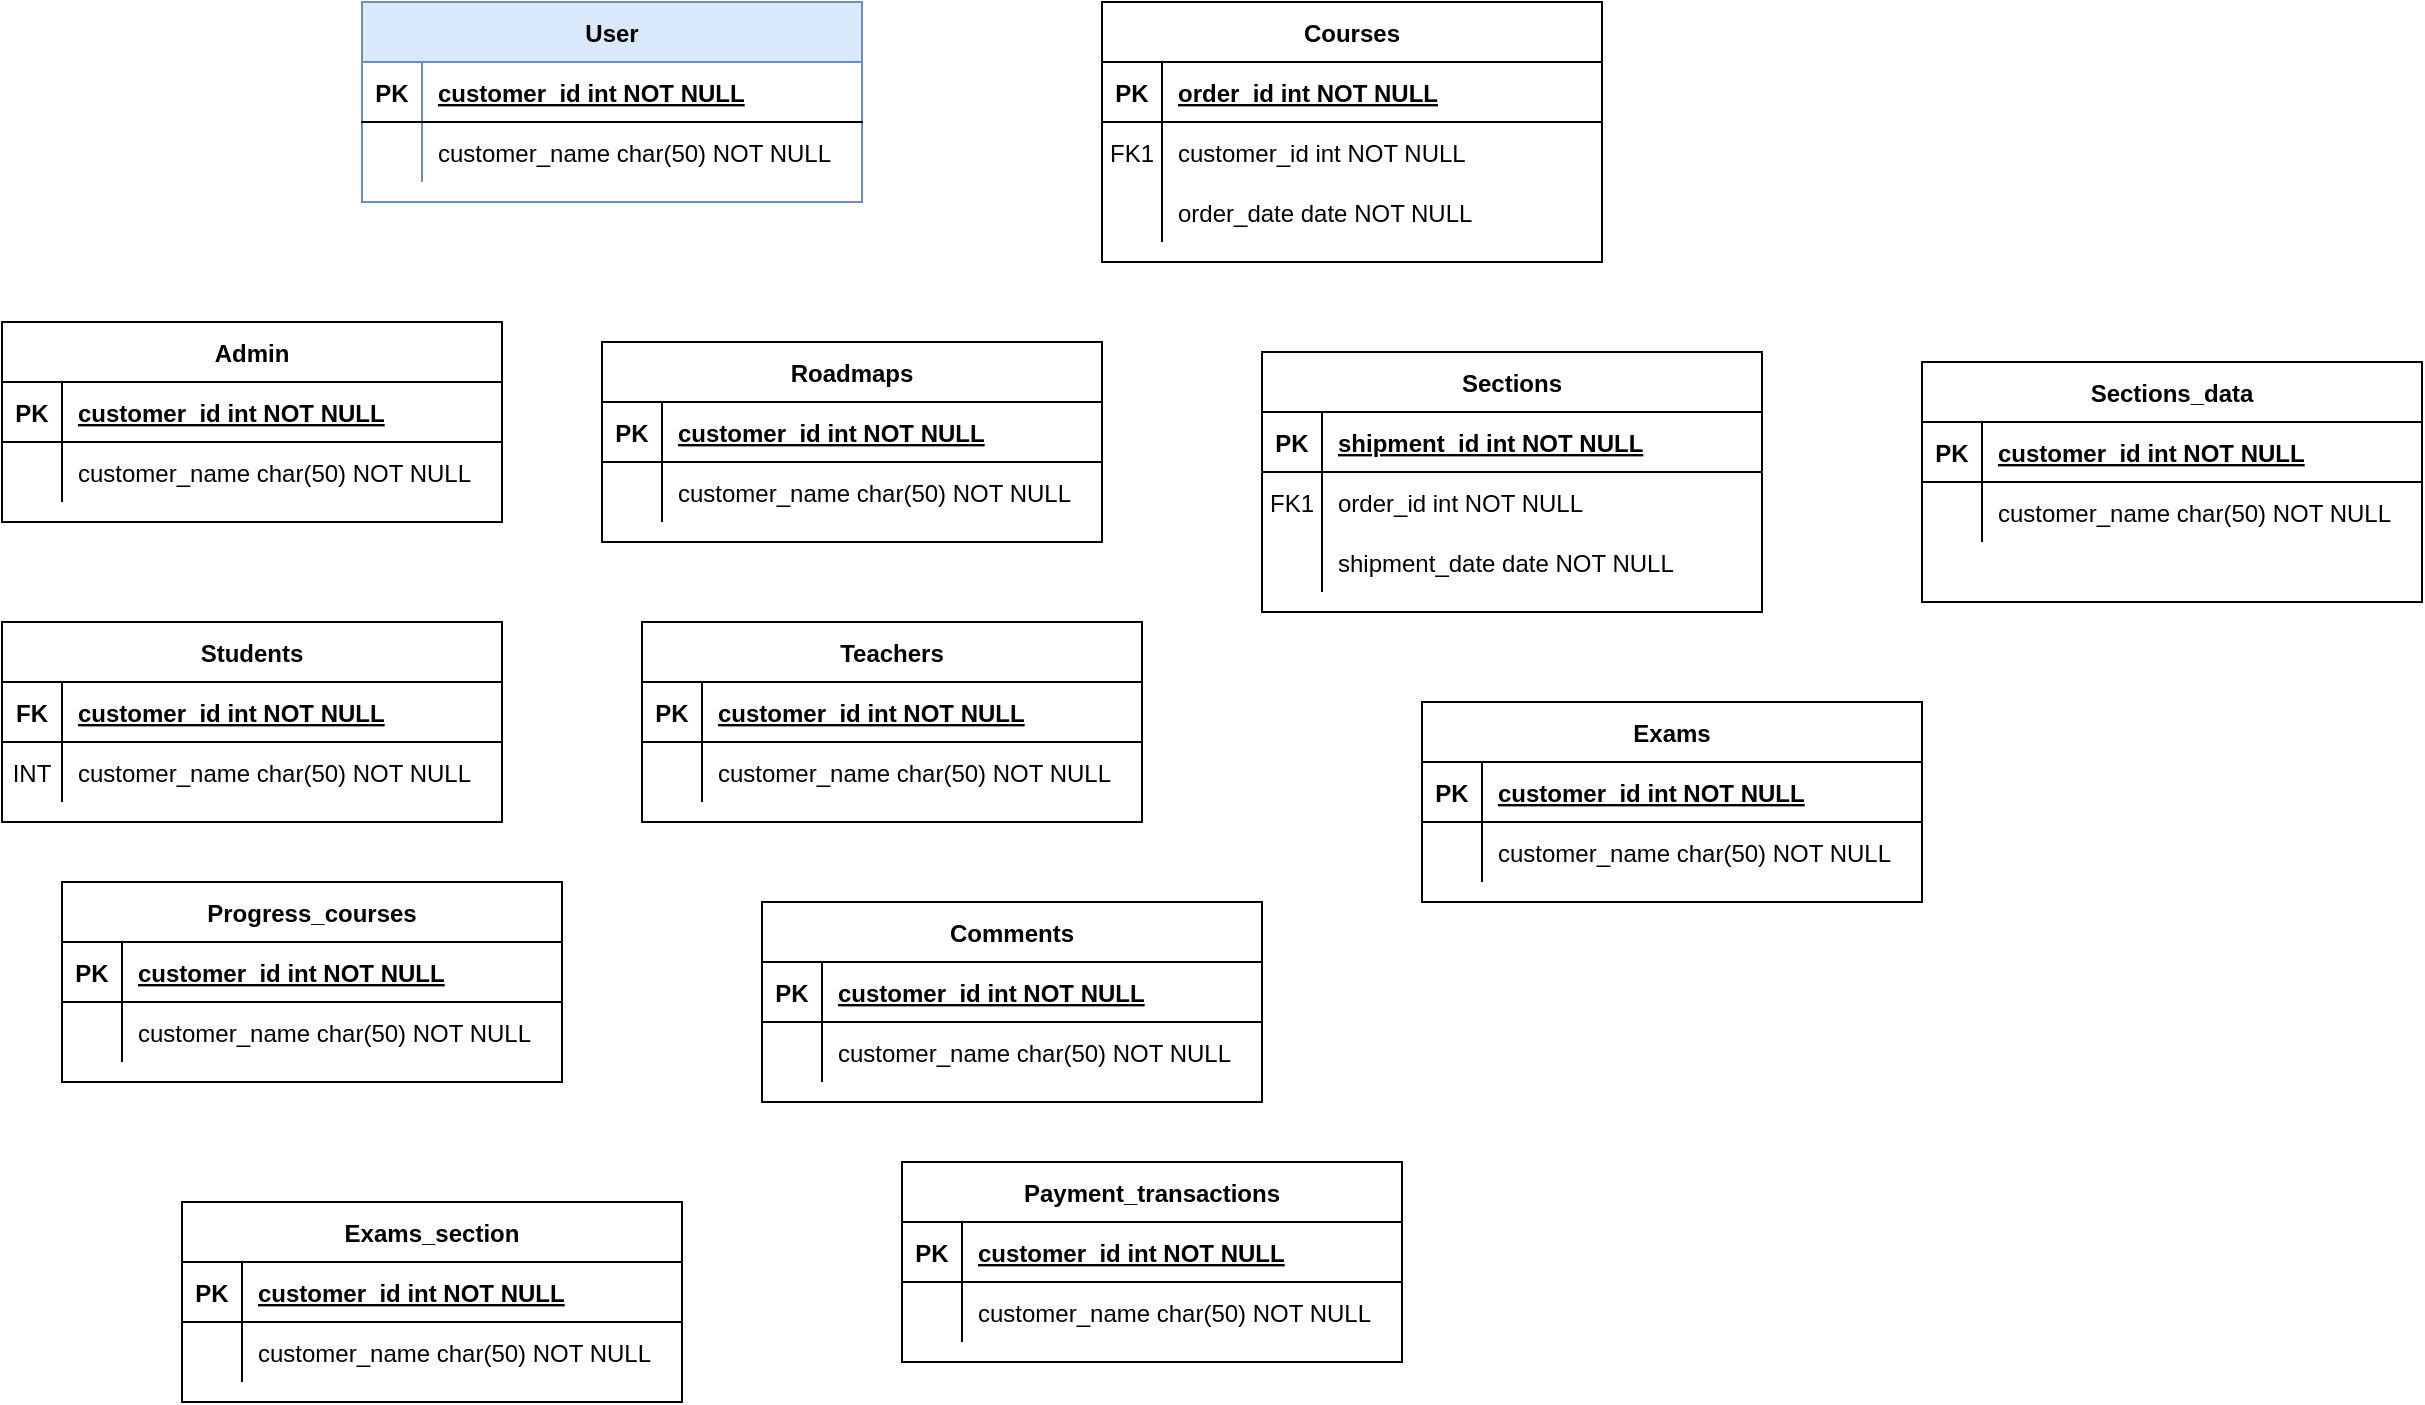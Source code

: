 <mxfile version="15.2.7" type="device"><diagram id="R2lEEEUBdFMjLlhIrx00" name="Page-1"><mxGraphModel dx="2035" dy="678" grid="1" gridSize="10" guides="1" tooltips="1" connect="1" arrows="1" fold="1" page="1" pageScale="1" pageWidth="850" pageHeight="1100" math="0" shadow="0" extFonts="Permanent Marker^https://fonts.googleapis.com/css?family=Permanent+Marker"><root><mxCell id="0"/><mxCell id="1" parent="0"/><mxCell id="C-vyLk0tnHw3VtMMgP7b-2" value="Courses" style="shape=table;startSize=30;container=1;collapsible=1;childLayout=tableLayout;fixedRows=1;rowLines=0;fontStyle=1;align=center;resizeLast=1;" parent="1" vertex="1"><mxGeometry x="320" y="110" width="250" height="130" as="geometry"/></mxCell><mxCell id="C-vyLk0tnHw3VtMMgP7b-3" value="" style="shape=partialRectangle;collapsible=0;dropTarget=0;pointerEvents=0;fillColor=none;points=[[0,0.5],[1,0.5]];portConstraint=eastwest;top=0;left=0;right=0;bottom=1;" parent="C-vyLk0tnHw3VtMMgP7b-2" vertex="1"><mxGeometry y="30" width="250" height="30" as="geometry"/></mxCell><mxCell id="C-vyLk0tnHw3VtMMgP7b-4" value="PK" style="shape=partialRectangle;overflow=hidden;connectable=0;fillColor=none;top=0;left=0;bottom=0;right=0;fontStyle=1;" parent="C-vyLk0tnHw3VtMMgP7b-3" vertex="1"><mxGeometry width="30" height="30" as="geometry"/></mxCell><mxCell id="C-vyLk0tnHw3VtMMgP7b-5" value="order_id int NOT NULL " style="shape=partialRectangle;overflow=hidden;connectable=0;fillColor=none;top=0;left=0;bottom=0;right=0;align=left;spacingLeft=6;fontStyle=5;" parent="C-vyLk0tnHw3VtMMgP7b-3" vertex="1"><mxGeometry x="30" width="220" height="30" as="geometry"/></mxCell><mxCell id="C-vyLk0tnHw3VtMMgP7b-6" value="" style="shape=partialRectangle;collapsible=0;dropTarget=0;pointerEvents=0;fillColor=none;points=[[0,0.5],[1,0.5]];portConstraint=eastwest;top=0;left=0;right=0;bottom=0;" parent="C-vyLk0tnHw3VtMMgP7b-2" vertex="1"><mxGeometry y="60" width="250" height="30" as="geometry"/></mxCell><mxCell id="C-vyLk0tnHw3VtMMgP7b-7" value="FK1" style="shape=partialRectangle;overflow=hidden;connectable=0;fillColor=none;top=0;left=0;bottom=0;right=0;" parent="C-vyLk0tnHw3VtMMgP7b-6" vertex="1"><mxGeometry width="30" height="30" as="geometry"/></mxCell><mxCell id="C-vyLk0tnHw3VtMMgP7b-8" value="customer_id int NOT NULL" style="shape=partialRectangle;overflow=hidden;connectable=0;fillColor=none;top=0;left=0;bottom=0;right=0;align=left;spacingLeft=6;" parent="C-vyLk0tnHw3VtMMgP7b-6" vertex="1"><mxGeometry x="30" width="220" height="30" as="geometry"/></mxCell><mxCell id="C-vyLk0tnHw3VtMMgP7b-9" value="" style="shape=partialRectangle;collapsible=0;dropTarget=0;pointerEvents=0;fillColor=none;points=[[0,0.5],[1,0.5]];portConstraint=eastwest;top=0;left=0;right=0;bottom=0;" parent="C-vyLk0tnHw3VtMMgP7b-2" vertex="1"><mxGeometry y="90" width="250" height="30" as="geometry"/></mxCell><mxCell id="C-vyLk0tnHw3VtMMgP7b-10" value="" style="shape=partialRectangle;overflow=hidden;connectable=0;fillColor=none;top=0;left=0;bottom=0;right=0;" parent="C-vyLk0tnHw3VtMMgP7b-9" vertex="1"><mxGeometry width="30" height="30" as="geometry"/></mxCell><mxCell id="C-vyLk0tnHw3VtMMgP7b-11" value="order_date date NOT NULL" style="shape=partialRectangle;overflow=hidden;connectable=0;fillColor=none;top=0;left=0;bottom=0;right=0;align=left;spacingLeft=6;" parent="C-vyLk0tnHw3VtMMgP7b-9" vertex="1"><mxGeometry x="30" width="220" height="30" as="geometry"/></mxCell><mxCell id="C-vyLk0tnHw3VtMMgP7b-13" value="Sections" style="shape=table;startSize=30;container=1;collapsible=1;childLayout=tableLayout;fixedRows=1;rowLines=0;fontStyle=1;align=center;resizeLast=1;" parent="1" vertex="1"><mxGeometry x="400" y="285" width="250" height="130" as="geometry"/></mxCell><mxCell id="C-vyLk0tnHw3VtMMgP7b-14" value="" style="shape=partialRectangle;collapsible=0;dropTarget=0;pointerEvents=0;fillColor=none;points=[[0,0.5],[1,0.5]];portConstraint=eastwest;top=0;left=0;right=0;bottom=1;" parent="C-vyLk0tnHw3VtMMgP7b-13" vertex="1"><mxGeometry y="30" width="250" height="30" as="geometry"/></mxCell><mxCell id="C-vyLk0tnHw3VtMMgP7b-15" value="PK" style="shape=partialRectangle;overflow=hidden;connectable=0;fillColor=none;top=0;left=0;bottom=0;right=0;fontStyle=1;" parent="C-vyLk0tnHw3VtMMgP7b-14" vertex="1"><mxGeometry width="30" height="30" as="geometry"/></mxCell><mxCell id="C-vyLk0tnHw3VtMMgP7b-16" value="shipment_id int NOT NULL " style="shape=partialRectangle;overflow=hidden;connectable=0;fillColor=none;top=0;left=0;bottom=0;right=0;align=left;spacingLeft=6;fontStyle=5;" parent="C-vyLk0tnHw3VtMMgP7b-14" vertex="1"><mxGeometry x="30" width="220" height="30" as="geometry"/></mxCell><mxCell id="C-vyLk0tnHw3VtMMgP7b-17" value="" style="shape=partialRectangle;collapsible=0;dropTarget=0;pointerEvents=0;fillColor=none;points=[[0,0.5],[1,0.5]];portConstraint=eastwest;top=0;left=0;right=0;bottom=0;" parent="C-vyLk0tnHw3VtMMgP7b-13" vertex="1"><mxGeometry y="60" width="250" height="30" as="geometry"/></mxCell><mxCell id="C-vyLk0tnHw3VtMMgP7b-18" value="FK1" style="shape=partialRectangle;overflow=hidden;connectable=0;fillColor=none;top=0;left=0;bottom=0;right=0;" parent="C-vyLk0tnHw3VtMMgP7b-17" vertex="1"><mxGeometry width="30" height="30" as="geometry"/></mxCell><mxCell id="C-vyLk0tnHw3VtMMgP7b-19" value="order_id int NOT NULL" style="shape=partialRectangle;overflow=hidden;connectable=0;fillColor=none;top=0;left=0;bottom=0;right=0;align=left;spacingLeft=6;" parent="C-vyLk0tnHw3VtMMgP7b-17" vertex="1"><mxGeometry x="30" width="220" height="30" as="geometry"/></mxCell><mxCell id="C-vyLk0tnHw3VtMMgP7b-20" value="" style="shape=partialRectangle;collapsible=0;dropTarget=0;pointerEvents=0;fillColor=none;points=[[0,0.5],[1,0.5]];portConstraint=eastwest;top=0;left=0;right=0;bottom=0;" parent="C-vyLk0tnHw3VtMMgP7b-13" vertex="1"><mxGeometry y="90" width="250" height="30" as="geometry"/></mxCell><mxCell id="C-vyLk0tnHw3VtMMgP7b-21" value="" style="shape=partialRectangle;overflow=hidden;connectable=0;fillColor=none;top=0;left=0;bottom=0;right=0;" parent="C-vyLk0tnHw3VtMMgP7b-20" vertex="1"><mxGeometry width="30" height="30" as="geometry"/></mxCell><mxCell id="C-vyLk0tnHw3VtMMgP7b-22" value="shipment_date date NOT NULL" style="shape=partialRectangle;overflow=hidden;connectable=0;fillColor=none;top=0;left=0;bottom=0;right=0;align=left;spacingLeft=6;" parent="C-vyLk0tnHw3VtMMgP7b-20" vertex="1"><mxGeometry x="30" width="220" height="30" as="geometry"/></mxCell><mxCell id="C-vyLk0tnHw3VtMMgP7b-23" value="User" style="shape=table;startSize=30;container=1;collapsible=1;childLayout=tableLayout;fixedRows=1;rowLines=0;fontStyle=1;align=center;resizeLast=1;fillColor=#dae8fc;strokeColor=#6c8ebf;" parent="1" vertex="1"><mxGeometry x="-50" y="110" width="250" height="100" as="geometry"/></mxCell><mxCell id="C-vyLk0tnHw3VtMMgP7b-24" value="" style="shape=partialRectangle;collapsible=0;dropTarget=0;pointerEvents=0;fillColor=none;points=[[0,0.5],[1,0.5]];portConstraint=eastwest;top=0;left=0;right=0;bottom=1;" parent="C-vyLk0tnHw3VtMMgP7b-23" vertex="1"><mxGeometry y="30" width="250" height="30" as="geometry"/></mxCell><mxCell id="C-vyLk0tnHw3VtMMgP7b-25" value="PK" style="shape=partialRectangle;overflow=hidden;connectable=0;fillColor=none;top=0;left=0;bottom=0;right=0;fontStyle=1;" parent="C-vyLk0tnHw3VtMMgP7b-24" vertex="1"><mxGeometry width="30" height="30" as="geometry"/></mxCell><mxCell id="C-vyLk0tnHw3VtMMgP7b-26" value="customer_id int NOT NULL " style="shape=partialRectangle;overflow=hidden;connectable=0;fillColor=none;top=0;left=0;bottom=0;right=0;align=left;spacingLeft=6;fontStyle=5;" parent="C-vyLk0tnHw3VtMMgP7b-24" vertex="1"><mxGeometry x="30" width="220" height="30" as="geometry"/></mxCell><mxCell id="C-vyLk0tnHw3VtMMgP7b-27" value="" style="shape=partialRectangle;collapsible=0;dropTarget=0;pointerEvents=0;fillColor=none;points=[[0,0.5],[1,0.5]];portConstraint=eastwest;top=0;left=0;right=0;bottom=0;" parent="C-vyLk0tnHw3VtMMgP7b-23" vertex="1"><mxGeometry y="60" width="250" height="30" as="geometry"/></mxCell><mxCell id="C-vyLk0tnHw3VtMMgP7b-28" value="" style="shape=partialRectangle;overflow=hidden;connectable=0;fillColor=none;top=0;left=0;bottom=0;right=0;" parent="C-vyLk0tnHw3VtMMgP7b-27" vertex="1"><mxGeometry width="30" height="30" as="geometry"/></mxCell><mxCell id="C-vyLk0tnHw3VtMMgP7b-29" value="customer_name char(50) NOT NULL" style="shape=partialRectangle;overflow=hidden;connectable=0;fillColor=none;top=0;left=0;bottom=0;right=0;align=left;spacingLeft=6;" parent="C-vyLk0tnHw3VtMMgP7b-27" vertex="1"><mxGeometry x="30" width="220" height="30" as="geometry"/></mxCell><mxCell id="aEGnWG9A43mm6yWVHB9--2" value="Students" style="shape=table;startSize=30;container=1;collapsible=1;childLayout=tableLayout;fixedRows=1;rowLines=0;fontStyle=1;align=center;resizeLast=1;" vertex="1" parent="1"><mxGeometry x="-230" y="420" width="250" height="100" as="geometry"/></mxCell><mxCell id="aEGnWG9A43mm6yWVHB9--3" value="" style="shape=partialRectangle;collapsible=0;dropTarget=0;pointerEvents=0;fillColor=none;points=[[0,0.5],[1,0.5]];portConstraint=eastwest;top=0;left=0;right=0;bottom=1;" vertex="1" parent="aEGnWG9A43mm6yWVHB9--2"><mxGeometry y="30" width="250" height="30" as="geometry"/></mxCell><mxCell id="aEGnWG9A43mm6yWVHB9--4" value="FK" style="shape=partialRectangle;overflow=hidden;connectable=0;fillColor=none;top=0;left=0;bottom=0;right=0;fontStyle=1;" vertex="1" parent="aEGnWG9A43mm6yWVHB9--3"><mxGeometry width="30" height="30" as="geometry"/></mxCell><mxCell id="aEGnWG9A43mm6yWVHB9--5" value="customer_id int NOT NULL " style="shape=partialRectangle;overflow=hidden;connectable=0;fillColor=none;top=0;left=0;bottom=0;right=0;align=left;spacingLeft=6;fontStyle=5;" vertex="1" parent="aEGnWG9A43mm6yWVHB9--3"><mxGeometry x="30" width="220" height="30" as="geometry"/></mxCell><mxCell id="aEGnWG9A43mm6yWVHB9--6" value="" style="shape=partialRectangle;collapsible=0;dropTarget=0;pointerEvents=0;fillColor=none;points=[[0,0.5],[1,0.5]];portConstraint=eastwest;top=0;left=0;right=0;bottom=0;" vertex="1" parent="aEGnWG9A43mm6yWVHB9--2"><mxGeometry y="60" width="250" height="30" as="geometry"/></mxCell><mxCell id="aEGnWG9A43mm6yWVHB9--7" value="INT" style="shape=partialRectangle;overflow=hidden;connectable=0;fillColor=none;top=0;left=0;bottom=0;right=0;" vertex="1" parent="aEGnWG9A43mm6yWVHB9--6"><mxGeometry width="30" height="30" as="geometry"/></mxCell><mxCell id="aEGnWG9A43mm6yWVHB9--8" value="customer_name char(50) NOT NULL" style="shape=partialRectangle;overflow=hidden;connectable=0;fillColor=none;top=0;left=0;bottom=0;right=0;align=left;spacingLeft=6;" vertex="1" parent="aEGnWG9A43mm6yWVHB9--6"><mxGeometry x="30" width="220" height="30" as="geometry"/></mxCell><mxCell id="aEGnWG9A43mm6yWVHB9--10" value="Teachers" style="shape=table;startSize=30;container=1;collapsible=1;childLayout=tableLayout;fixedRows=1;rowLines=0;fontStyle=1;align=center;resizeLast=1;" vertex="1" parent="1"><mxGeometry x="90" y="420" width="250" height="100" as="geometry"/></mxCell><mxCell id="aEGnWG9A43mm6yWVHB9--11" value="" style="shape=partialRectangle;collapsible=0;dropTarget=0;pointerEvents=0;fillColor=none;points=[[0,0.5],[1,0.5]];portConstraint=eastwest;top=0;left=0;right=0;bottom=1;" vertex="1" parent="aEGnWG9A43mm6yWVHB9--10"><mxGeometry y="30" width="250" height="30" as="geometry"/></mxCell><mxCell id="aEGnWG9A43mm6yWVHB9--12" value="PK" style="shape=partialRectangle;overflow=hidden;connectable=0;fillColor=none;top=0;left=0;bottom=0;right=0;fontStyle=1;" vertex="1" parent="aEGnWG9A43mm6yWVHB9--11"><mxGeometry width="30" height="30" as="geometry"/></mxCell><mxCell id="aEGnWG9A43mm6yWVHB9--13" value="customer_id int NOT NULL " style="shape=partialRectangle;overflow=hidden;connectable=0;fillColor=none;top=0;left=0;bottom=0;right=0;align=left;spacingLeft=6;fontStyle=5;" vertex="1" parent="aEGnWG9A43mm6yWVHB9--11"><mxGeometry x="30" width="220" height="30" as="geometry"/></mxCell><mxCell id="aEGnWG9A43mm6yWVHB9--14" value="" style="shape=partialRectangle;collapsible=0;dropTarget=0;pointerEvents=0;fillColor=none;points=[[0,0.5],[1,0.5]];portConstraint=eastwest;top=0;left=0;right=0;bottom=0;" vertex="1" parent="aEGnWG9A43mm6yWVHB9--10"><mxGeometry y="60" width="250" height="30" as="geometry"/></mxCell><mxCell id="aEGnWG9A43mm6yWVHB9--15" value="" style="shape=partialRectangle;overflow=hidden;connectable=0;fillColor=none;top=0;left=0;bottom=0;right=0;" vertex="1" parent="aEGnWG9A43mm6yWVHB9--14"><mxGeometry width="30" height="30" as="geometry"/></mxCell><mxCell id="aEGnWG9A43mm6yWVHB9--16" value="customer_name char(50) NOT NULL" style="shape=partialRectangle;overflow=hidden;connectable=0;fillColor=none;top=0;left=0;bottom=0;right=0;align=left;spacingLeft=6;" vertex="1" parent="aEGnWG9A43mm6yWVHB9--14"><mxGeometry x="30" width="220" height="30" as="geometry"/></mxCell><mxCell id="aEGnWG9A43mm6yWVHB9--18" value="Comments" style="shape=table;startSize=30;container=1;collapsible=1;childLayout=tableLayout;fixedRows=1;rowLines=0;fontStyle=1;align=center;resizeLast=1;" vertex="1" parent="1"><mxGeometry x="150" y="560" width="250" height="100" as="geometry"/></mxCell><mxCell id="aEGnWG9A43mm6yWVHB9--19" value="" style="shape=partialRectangle;collapsible=0;dropTarget=0;pointerEvents=0;fillColor=none;points=[[0,0.5],[1,0.5]];portConstraint=eastwest;top=0;left=0;right=0;bottom=1;" vertex="1" parent="aEGnWG9A43mm6yWVHB9--18"><mxGeometry y="30" width="250" height="30" as="geometry"/></mxCell><mxCell id="aEGnWG9A43mm6yWVHB9--20" value="PK" style="shape=partialRectangle;overflow=hidden;connectable=0;fillColor=none;top=0;left=0;bottom=0;right=0;fontStyle=1;" vertex="1" parent="aEGnWG9A43mm6yWVHB9--19"><mxGeometry width="30" height="30" as="geometry"/></mxCell><mxCell id="aEGnWG9A43mm6yWVHB9--21" value="customer_id int NOT NULL " style="shape=partialRectangle;overflow=hidden;connectable=0;fillColor=none;top=0;left=0;bottom=0;right=0;align=left;spacingLeft=6;fontStyle=5;" vertex="1" parent="aEGnWG9A43mm6yWVHB9--19"><mxGeometry x="30" width="220" height="30" as="geometry"/></mxCell><mxCell id="aEGnWG9A43mm6yWVHB9--22" value="" style="shape=partialRectangle;collapsible=0;dropTarget=0;pointerEvents=0;fillColor=none;points=[[0,0.5],[1,0.5]];portConstraint=eastwest;top=0;left=0;right=0;bottom=0;" vertex="1" parent="aEGnWG9A43mm6yWVHB9--18"><mxGeometry y="60" width="250" height="30" as="geometry"/></mxCell><mxCell id="aEGnWG9A43mm6yWVHB9--23" value="" style="shape=partialRectangle;overflow=hidden;connectable=0;fillColor=none;top=0;left=0;bottom=0;right=0;" vertex="1" parent="aEGnWG9A43mm6yWVHB9--22"><mxGeometry width="30" height="30" as="geometry"/></mxCell><mxCell id="aEGnWG9A43mm6yWVHB9--24" value="customer_name char(50) NOT NULL" style="shape=partialRectangle;overflow=hidden;connectable=0;fillColor=none;top=0;left=0;bottom=0;right=0;align=left;spacingLeft=6;" vertex="1" parent="aEGnWG9A43mm6yWVHB9--22"><mxGeometry x="30" width="220" height="30" as="geometry"/></mxCell><mxCell id="aEGnWG9A43mm6yWVHB9--25" value="Progress_courses" style="shape=table;startSize=30;container=1;collapsible=1;childLayout=tableLayout;fixedRows=1;rowLines=0;fontStyle=1;align=center;resizeLast=1;" vertex="1" parent="1"><mxGeometry x="-200" y="550" width="250" height="100" as="geometry"/></mxCell><mxCell id="aEGnWG9A43mm6yWVHB9--26" value="" style="shape=partialRectangle;collapsible=0;dropTarget=0;pointerEvents=0;fillColor=none;points=[[0,0.5],[1,0.5]];portConstraint=eastwest;top=0;left=0;right=0;bottom=1;" vertex="1" parent="aEGnWG9A43mm6yWVHB9--25"><mxGeometry y="30" width="250" height="30" as="geometry"/></mxCell><mxCell id="aEGnWG9A43mm6yWVHB9--27" value="PK" style="shape=partialRectangle;overflow=hidden;connectable=0;fillColor=none;top=0;left=0;bottom=0;right=0;fontStyle=1;" vertex="1" parent="aEGnWG9A43mm6yWVHB9--26"><mxGeometry width="30" height="30" as="geometry"/></mxCell><mxCell id="aEGnWG9A43mm6yWVHB9--28" value="customer_id int NOT NULL " style="shape=partialRectangle;overflow=hidden;connectable=0;fillColor=none;top=0;left=0;bottom=0;right=0;align=left;spacingLeft=6;fontStyle=5;" vertex="1" parent="aEGnWG9A43mm6yWVHB9--26"><mxGeometry x="30" width="220" height="30" as="geometry"/></mxCell><mxCell id="aEGnWG9A43mm6yWVHB9--29" value="" style="shape=partialRectangle;collapsible=0;dropTarget=0;pointerEvents=0;fillColor=none;points=[[0,0.5],[1,0.5]];portConstraint=eastwest;top=0;left=0;right=0;bottom=0;" vertex="1" parent="aEGnWG9A43mm6yWVHB9--25"><mxGeometry y="60" width="250" height="30" as="geometry"/></mxCell><mxCell id="aEGnWG9A43mm6yWVHB9--30" value="" style="shape=partialRectangle;overflow=hidden;connectable=0;fillColor=none;top=0;left=0;bottom=0;right=0;" vertex="1" parent="aEGnWG9A43mm6yWVHB9--29"><mxGeometry width="30" height="30" as="geometry"/></mxCell><mxCell id="aEGnWG9A43mm6yWVHB9--31" value="customer_name char(50) NOT NULL" style="shape=partialRectangle;overflow=hidden;connectable=0;fillColor=none;top=0;left=0;bottom=0;right=0;align=left;spacingLeft=6;" vertex="1" parent="aEGnWG9A43mm6yWVHB9--29"><mxGeometry x="30" width="220" height="30" as="geometry"/></mxCell><mxCell id="aEGnWG9A43mm6yWVHB9--32" value="Exams" style="shape=table;startSize=30;container=1;collapsible=1;childLayout=tableLayout;fixedRows=1;rowLines=0;fontStyle=1;align=center;resizeLast=1;" vertex="1" parent="1"><mxGeometry x="480" y="460" width="250" height="100" as="geometry"/></mxCell><mxCell id="aEGnWG9A43mm6yWVHB9--33" value="" style="shape=partialRectangle;collapsible=0;dropTarget=0;pointerEvents=0;fillColor=none;points=[[0,0.5],[1,0.5]];portConstraint=eastwest;top=0;left=0;right=0;bottom=1;" vertex="1" parent="aEGnWG9A43mm6yWVHB9--32"><mxGeometry y="30" width="250" height="30" as="geometry"/></mxCell><mxCell id="aEGnWG9A43mm6yWVHB9--34" value="PK" style="shape=partialRectangle;overflow=hidden;connectable=0;fillColor=none;top=0;left=0;bottom=0;right=0;fontStyle=1;" vertex="1" parent="aEGnWG9A43mm6yWVHB9--33"><mxGeometry width="30" height="30" as="geometry"/></mxCell><mxCell id="aEGnWG9A43mm6yWVHB9--35" value="customer_id int NOT NULL " style="shape=partialRectangle;overflow=hidden;connectable=0;fillColor=none;top=0;left=0;bottom=0;right=0;align=left;spacingLeft=6;fontStyle=5;" vertex="1" parent="aEGnWG9A43mm6yWVHB9--33"><mxGeometry x="30" width="220" height="30" as="geometry"/></mxCell><mxCell id="aEGnWG9A43mm6yWVHB9--36" value="" style="shape=partialRectangle;collapsible=0;dropTarget=0;pointerEvents=0;fillColor=none;points=[[0,0.5],[1,0.5]];portConstraint=eastwest;top=0;left=0;right=0;bottom=0;" vertex="1" parent="aEGnWG9A43mm6yWVHB9--32"><mxGeometry y="60" width="250" height="30" as="geometry"/></mxCell><mxCell id="aEGnWG9A43mm6yWVHB9--37" value="" style="shape=partialRectangle;overflow=hidden;connectable=0;fillColor=none;top=0;left=0;bottom=0;right=0;" vertex="1" parent="aEGnWG9A43mm6yWVHB9--36"><mxGeometry width="30" height="30" as="geometry"/></mxCell><mxCell id="aEGnWG9A43mm6yWVHB9--38" value="customer_name char(50) NOT NULL" style="shape=partialRectangle;overflow=hidden;connectable=0;fillColor=none;top=0;left=0;bottom=0;right=0;align=left;spacingLeft=6;" vertex="1" parent="aEGnWG9A43mm6yWVHB9--36"><mxGeometry x="30" width="220" height="30" as="geometry"/></mxCell><mxCell id="aEGnWG9A43mm6yWVHB9--39" value="Exams_section" style="shape=table;startSize=30;container=1;collapsible=1;childLayout=tableLayout;fixedRows=1;rowLines=0;fontStyle=1;align=center;resizeLast=1;" vertex="1" parent="1"><mxGeometry x="-140" y="710" width="250" height="100" as="geometry"/></mxCell><mxCell id="aEGnWG9A43mm6yWVHB9--40" value="" style="shape=partialRectangle;collapsible=0;dropTarget=0;pointerEvents=0;fillColor=none;points=[[0,0.5],[1,0.5]];portConstraint=eastwest;top=0;left=0;right=0;bottom=1;" vertex="1" parent="aEGnWG9A43mm6yWVHB9--39"><mxGeometry y="30" width="250" height="30" as="geometry"/></mxCell><mxCell id="aEGnWG9A43mm6yWVHB9--41" value="PK" style="shape=partialRectangle;overflow=hidden;connectable=0;fillColor=none;top=0;left=0;bottom=0;right=0;fontStyle=1;" vertex="1" parent="aEGnWG9A43mm6yWVHB9--40"><mxGeometry width="30" height="30" as="geometry"/></mxCell><mxCell id="aEGnWG9A43mm6yWVHB9--42" value="customer_id int NOT NULL " style="shape=partialRectangle;overflow=hidden;connectable=0;fillColor=none;top=0;left=0;bottom=0;right=0;align=left;spacingLeft=6;fontStyle=5;" vertex="1" parent="aEGnWG9A43mm6yWVHB9--40"><mxGeometry x="30" width="220" height="30" as="geometry"/></mxCell><mxCell id="aEGnWG9A43mm6yWVHB9--43" value="" style="shape=partialRectangle;collapsible=0;dropTarget=0;pointerEvents=0;fillColor=none;points=[[0,0.5],[1,0.5]];portConstraint=eastwest;top=0;left=0;right=0;bottom=0;" vertex="1" parent="aEGnWG9A43mm6yWVHB9--39"><mxGeometry y="60" width="250" height="30" as="geometry"/></mxCell><mxCell id="aEGnWG9A43mm6yWVHB9--44" value="" style="shape=partialRectangle;overflow=hidden;connectable=0;fillColor=none;top=0;left=0;bottom=0;right=0;" vertex="1" parent="aEGnWG9A43mm6yWVHB9--43"><mxGeometry width="30" height="30" as="geometry"/></mxCell><mxCell id="aEGnWG9A43mm6yWVHB9--45" value="customer_name char(50) NOT NULL" style="shape=partialRectangle;overflow=hidden;connectable=0;fillColor=none;top=0;left=0;bottom=0;right=0;align=left;spacingLeft=6;" vertex="1" parent="aEGnWG9A43mm6yWVHB9--43"><mxGeometry x="30" width="220" height="30" as="geometry"/></mxCell><mxCell id="aEGnWG9A43mm6yWVHB9--46" value="Payment_transactions" style="shape=table;startSize=30;container=1;collapsible=1;childLayout=tableLayout;fixedRows=1;rowLines=0;fontStyle=1;align=center;resizeLast=1;" vertex="1" parent="1"><mxGeometry x="220" y="690" width="250" height="100" as="geometry"/></mxCell><mxCell id="aEGnWG9A43mm6yWVHB9--47" value="" style="shape=partialRectangle;collapsible=0;dropTarget=0;pointerEvents=0;fillColor=none;points=[[0,0.5],[1,0.5]];portConstraint=eastwest;top=0;left=0;right=0;bottom=1;" vertex="1" parent="aEGnWG9A43mm6yWVHB9--46"><mxGeometry y="30" width="250" height="30" as="geometry"/></mxCell><mxCell id="aEGnWG9A43mm6yWVHB9--48" value="PK" style="shape=partialRectangle;overflow=hidden;connectable=0;fillColor=none;top=0;left=0;bottom=0;right=0;fontStyle=1;" vertex="1" parent="aEGnWG9A43mm6yWVHB9--47"><mxGeometry width="30" height="30" as="geometry"/></mxCell><mxCell id="aEGnWG9A43mm6yWVHB9--49" value="customer_id int NOT NULL " style="shape=partialRectangle;overflow=hidden;connectable=0;fillColor=none;top=0;left=0;bottom=0;right=0;align=left;spacingLeft=6;fontStyle=5;" vertex="1" parent="aEGnWG9A43mm6yWVHB9--47"><mxGeometry x="30" width="220" height="30" as="geometry"/></mxCell><mxCell id="aEGnWG9A43mm6yWVHB9--50" value="" style="shape=partialRectangle;collapsible=0;dropTarget=0;pointerEvents=0;fillColor=none;points=[[0,0.5],[1,0.5]];portConstraint=eastwest;top=0;left=0;right=0;bottom=0;" vertex="1" parent="aEGnWG9A43mm6yWVHB9--46"><mxGeometry y="60" width="250" height="30" as="geometry"/></mxCell><mxCell id="aEGnWG9A43mm6yWVHB9--51" value="" style="shape=partialRectangle;overflow=hidden;connectable=0;fillColor=none;top=0;left=0;bottom=0;right=0;" vertex="1" parent="aEGnWG9A43mm6yWVHB9--50"><mxGeometry width="30" height="30" as="geometry"/></mxCell><mxCell id="aEGnWG9A43mm6yWVHB9--52" value="customer_name char(50) NOT NULL" style="shape=partialRectangle;overflow=hidden;connectable=0;fillColor=none;top=0;left=0;bottom=0;right=0;align=left;spacingLeft=6;" vertex="1" parent="aEGnWG9A43mm6yWVHB9--50"><mxGeometry x="30" width="220" height="30" as="geometry"/></mxCell><mxCell id="aEGnWG9A43mm6yWVHB9--53" value="Admin" style="shape=table;startSize=30;container=1;collapsible=1;childLayout=tableLayout;fixedRows=1;rowLines=0;fontStyle=1;align=center;resizeLast=1;" vertex="1" parent="1"><mxGeometry x="-230" y="270" width="250" height="100" as="geometry"/></mxCell><mxCell id="aEGnWG9A43mm6yWVHB9--54" value="" style="shape=partialRectangle;collapsible=0;dropTarget=0;pointerEvents=0;fillColor=none;points=[[0,0.5],[1,0.5]];portConstraint=eastwest;top=0;left=0;right=0;bottom=1;" vertex="1" parent="aEGnWG9A43mm6yWVHB9--53"><mxGeometry y="30" width="250" height="30" as="geometry"/></mxCell><mxCell id="aEGnWG9A43mm6yWVHB9--55" value="PK" style="shape=partialRectangle;overflow=hidden;connectable=0;fillColor=none;top=0;left=0;bottom=0;right=0;fontStyle=1;" vertex="1" parent="aEGnWG9A43mm6yWVHB9--54"><mxGeometry width="30" height="30" as="geometry"/></mxCell><mxCell id="aEGnWG9A43mm6yWVHB9--56" value="customer_id int NOT NULL " style="shape=partialRectangle;overflow=hidden;connectable=0;fillColor=none;top=0;left=0;bottom=0;right=0;align=left;spacingLeft=6;fontStyle=5;" vertex="1" parent="aEGnWG9A43mm6yWVHB9--54"><mxGeometry x="30" width="220" height="30" as="geometry"/></mxCell><mxCell id="aEGnWG9A43mm6yWVHB9--57" value="" style="shape=partialRectangle;collapsible=0;dropTarget=0;pointerEvents=0;fillColor=none;points=[[0,0.5],[1,0.5]];portConstraint=eastwest;top=0;left=0;right=0;bottom=0;" vertex="1" parent="aEGnWG9A43mm6yWVHB9--53"><mxGeometry y="60" width="250" height="30" as="geometry"/></mxCell><mxCell id="aEGnWG9A43mm6yWVHB9--58" value="" style="shape=partialRectangle;overflow=hidden;connectable=0;fillColor=none;top=0;left=0;bottom=0;right=0;" vertex="1" parent="aEGnWG9A43mm6yWVHB9--57"><mxGeometry width="30" height="30" as="geometry"/></mxCell><mxCell id="aEGnWG9A43mm6yWVHB9--59" value="customer_name char(50) NOT NULL" style="shape=partialRectangle;overflow=hidden;connectable=0;fillColor=none;top=0;left=0;bottom=0;right=0;align=left;spacingLeft=6;" vertex="1" parent="aEGnWG9A43mm6yWVHB9--57"><mxGeometry x="30" width="220" height="30" as="geometry"/></mxCell><mxCell id="aEGnWG9A43mm6yWVHB9--60" value="Roadmaps" style="shape=table;startSize=30;container=1;collapsible=1;childLayout=tableLayout;fixedRows=1;rowLines=0;fontStyle=1;align=center;resizeLast=1;" vertex="1" parent="1"><mxGeometry x="70" y="280" width="250" height="100" as="geometry"/></mxCell><mxCell id="aEGnWG9A43mm6yWVHB9--61" value="" style="shape=partialRectangle;collapsible=0;dropTarget=0;pointerEvents=0;fillColor=none;points=[[0,0.5],[1,0.5]];portConstraint=eastwest;top=0;left=0;right=0;bottom=1;" vertex="1" parent="aEGnWG9A43mm6yWVHB9--60"><mxGeometry y="30" width="250" height="30" as="geometry"/></mxCell><mxCell id="aEGnWG9A43mm6yWVHB9--62" value="PK" style="shape=partialRectangle;overflow=hidden;connectable=0;fillColor=none;top=0;left=0;bottom=0;right=0;fontStyle=1;" vertex="1" parent="aEGnWG9A43mm6yWVHB9--61"><mxGeometry width="30" height="30" as="geometry"/></mxCell><mxCell id="aEGnWG9A43mm6yWVHB9--63" value="customer_id int NOT NULL " style="shape=partialRectangle;overflow=hidden;connectable=0;fillColor=none;top=0;left=0;bottom=0;right=0;align=left;spacingLeft=6;fontStyle=5;" vertex="1" parent="aEGnWG9A43mm6yWVHB9--61"><mxGeometry x="30" width="220" height="30" as="geometry"/></mxCell><mxCell id="aEGnWG9A43mm6yWVHB9--64" value="" style="shape=partialRectangle;collapsible=0;dropTarget=0;pointerEvents=0;fillColor=none;points=[[0,0.5],[1,0.5]];portConstraint=eastwest;top=0;left=0;right=0;bottom=0;" vertex="1" parent="aEGnWG9A43mm6yWVHB9--60"><mxGeometry y="60" width="250" height="30" as="geometry"/></mxCell><mxCell id="aEGnWG9A43mm6yWVHB9--65" value="" style="shape=partialRectangle;overflow=hidden;connectable=0;fillColor=none;top=0;left=0;bottom=0;right=0;" vertex="1" parent="aEGnWG9A43mm6yWVHB9--64"><mxGeometry width="30" height="30" as="geometry"/></mxCell><mxCell id="aEGnWG9A43mm6yWVHB9--66" value="customer_name char(50) NOT NULL" style="shape=partialRectangle;overflow=hidden;connectable=0;fillColor=none;top=0;left=0;bottom=0;right=0;align=left;spacingLeft=6;" vertex="1" parent="aEGnWG9A43mm6yWVHB9--64"><mxGeometry x="30" width="220" height="30" as="geometry"/></mxCell><mxCell id="aEGnWG9A43mm6yWVHB9--67" value="Sections_data" style="shape=table;startSize=30;container=1;collapsible=1;childLayout=tableLayout;fixedRows=1;rowLines=0;fontStyle=1;align=center;resizeLast=1;" vertex="1" parent="1"><mxGeometry x="730" y="290" width="250" height="120" as="geometry"/></mxCell><mxCell id="aEGnWG9A43mm6yWVHB9--68" value="" style="shape=partialRectangle;collapsible=0;dropTarget=0;pointerEvents=0;fillColor=none;points=[[0,0.5],[1,0.5]];portConstraint=eastwest;top=0;left=0;right=0;bottom=1;" vertex="1" parent="aEGnWG9A43mm6yWVHB9--67"><mxGeometry y="30" width="250" height="30" as="geometry"/></mxCell><mxCell id="aEGnWG9A43mm6yWVHB9--69" value="PK" style="shape=partialRectangle;overflow=hidden;connectable=0;fillColor=none;top=0;left=0;bottom=0;right=0;fontStyle=1;" vertex="1" parent="aEGnWG9A43mm6yWVHB9--68"><mxGeometry width="30" height="30" as="geometry"/></mxCell><mxCell id="aEGnWG9A43mm6yWVHB9--70" value="customer_id int NOT NULL " style="shape=partialRectangle;overflow=hidden;connectable=0;fillColor=none;top=0;left=0;bottom=0;right=0;align=left;spacingLeft=6;fontStyle=5;" vertex="1" parent="aEGnWG9A43mm6yWVHB9--68"><mxGeometry x="30" width="220" height="30" as="geometry"/></mxCell><mxCell id="aEGnWG9A43mm6yWVHB9--71" value="" style="shape=partialRectangle;collapsible=0;dropTarget=0;pointerEvents=0;fillColor=none;points=[[0,0.5],[1,0.5]];portConstraint=eastwest;top=0;left=0;right=0;bottom=0;" vertex="1" parent="aEGnWG9A43mm6yWVHB9--67"><mxGeometry y="60" width="250" height="30" as="geometry"/></mxCell><mxCell id="aEGnWG9A43mm6yWVHB9--72" value="" style="shape=partialRectangle;overflow=hidden;connectable=0;fillColor=none;top=0;left=0;bottom=0;right=0;" vertex="1" parent="aEGnWG9A43mm6yWVHB9--71"><mxGeometry width="30" height="30" as="geometry"/></mxCell><mxCell id="aEGnWG9A43mm6yWVHB9--73" value="customer_name char(50) NOT NULL" style="shape=partialRectangle;overflow=hidden;connectable=0;fillColor=none;top=0;left=0;bottom=0;right=0;align=left;spacingLeft=6;" vertex="1" parent="aEGnWG9A43mm6yWVHB9--71"><mxGeometry x="30" width="220" height="30" as="geometry"/></mxCell></root></mxGraphModel></diagram></mxfile>